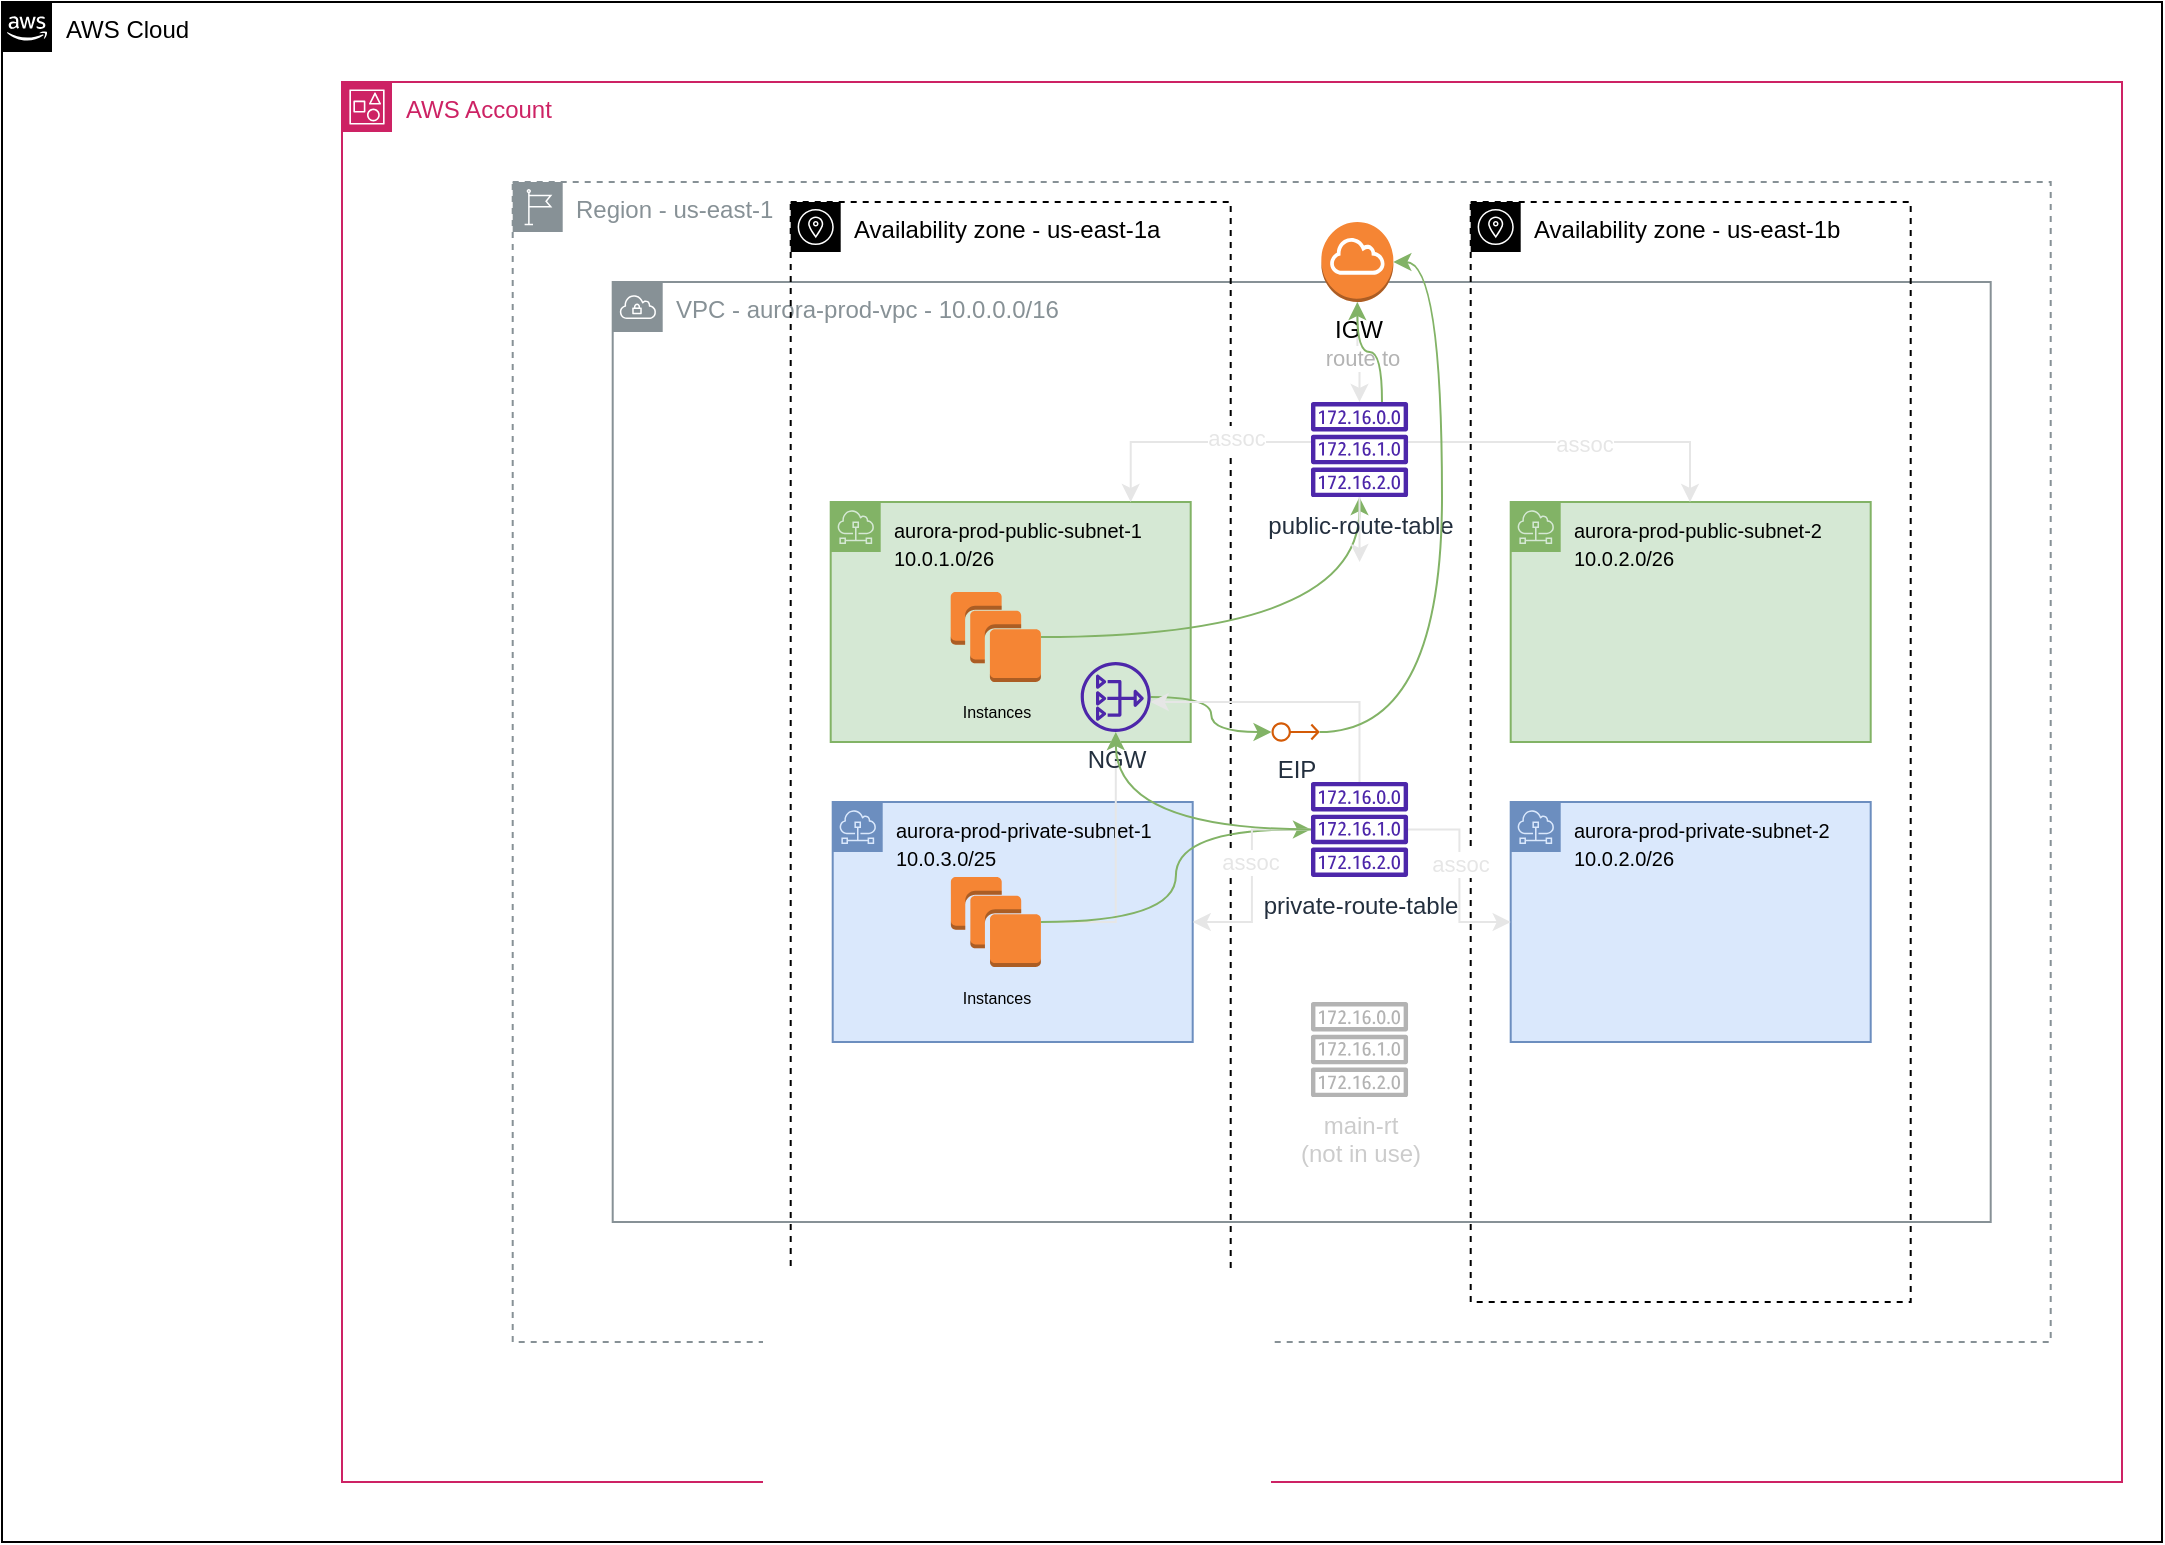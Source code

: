 <mxfile version="21.2.8" type="device">
  <diagram id="Ht1M8jgEwFfnCIfOTk4-" name="Page-1">
    <mxGraphModel dx="1184" dy="2261" grid="1" gridSize="10" guides="1" tooltips="1" connect="1" arrows="1" fold="1" page="1" pageScale="1" pageWidth="1169" pageHeight="827" math="0" shadow="0">
      <root>
        <mxCell id="0" />
        <mxCell id="1" parent="0" />
        <mxCell id="UEzPUAAOIrF-is8g5C7q-175" value="AWS Cloud" style="points=[[0,0],[0.25,0],[0.5,0],[0.75,0],[1,0],[1,0.25],[1,0.5],[1,0.75],[1,1],[0.75,1],[0.5,1],[0.25,1],[0,1],[0,0.75],[0,0.5],[0,0.25]];outlineConnect=0;html=1;whiteSpace=wrap;fontSize=12;fontStyle=0;shape=mxgraph.aws4.group;grIcon=mxgraph.aws4.group_aws_cloud_alt;verticalAlign=top;align=left;spacingLeft=30;dashed=0;labelBackgroundColor=#ffffff;container=0;pointerEvents=0;collapsible=0;recursiveResize=0;" parent="1" vertex="1">
          <mxGeometry x="40" y="-490" width="1080" height="770" as="geometry" />
        </mxCell>
        <mxCell id="yBIT4Z-B5Y2RuPXfhLnc-4" value="Region - us-east-1" style="sketch=0;outlineConnect=0;gradientColor=none;html=1;whiteSpace=wrap;fontSize=12;fontStyle=0;shape=mxgraph.aws4.group;grIcon=mxgraph.aws4.group_region;strokeColor=#879196;fillColor=none;verticalAlign=top;align=left;spacingLeft=30;fontColor=#879196;dashed=1;" parent="1" vertex="1">
          <mxGeometry x="295.35" y="-400" width="769" height="580" as="geometry" />
        </mxCell>
        <mxCell id="yBIT4Z-B5Y2RuPXfhLnc-3" value="VPC - aurora-prod-vpc - 10.0.0.0/16" style="sketch=0;outlineConnect=0;gradientColor=none;html=1;whiteSpace=wrap;fontSize=12;fontStyle=0;shape=mxgraph.aws4.group;grIcon=mxgraph.aws4.group_vpc;strokeColor=#879196;fillColor=none;verticalAlign=top;align=left;spacingLeft=30;fontColor=#879196;dashed=0;" parent="1" vertex="1">
          <mxGeometry x="345.35" y="-350" width="689" height="470" as="geometry" />
        </mxCell>
        <mxCell id="yBIT4Z-B5Y2RuPXfhLnc-7" value="Availability zone - us-east-1a" style="sketch=0;outlineConnect=0;html=1;whiteSpace=wrap;fontSize=12;fontStyle=0;shape=mxgraph.aws4.group;grIcon=mxgraph.aws4.group_availability_zone;verticalAlign=top;align=left;spacingLeft=30;dashed=1;fillColor=none;" parent="1" vertex="1">
          <mxGeometry x="434.35" y="-390" width="220" height="550" as="geometry" />
        </mxCell>
        <mxCell id="yBIT4Z-B5Y2RuPXfhLnc-18" value="&lt;font style=&quot;font-size: 10px;&quot;&gt;aurora-prod-public-subnet-1&lt;br&gt;10.0.1.0/26&lt;/font&gt;" style="sketch=0;outlineConnect=0;html=1;whiteSpace=wrap;fontSize=12;fontStyle=0;shape=mxgraph.aws4.group;grIcon=mxgraph.aws4.group_subnet;strokeColor=#82b366;fillColor=#d5e8d4;verticalAlign=top;align=left;spacingLeft=30;dashed=0;" parent="1" vertex="1">
          <mxGeometry x="454.35" y="-240" width="180" height="120" as="geometry" />
        </mxCell>
        <mxCell id="yBIT4Z-B5Y2RuPXfhLnc-30" value="AWS Account" style="points=[[0,0],[0.25,0],[0.5,0],[0.75,0],[1,0],[1,0.25],[1,0.5],[1,0.75],[1,1],[0.75,1],[0.5,1],[0.25,1],[0,1],[0,0.75],[0,0.5],[0,0.25]];outlineConnect=0;gradientColor=none;html=1;whiteSpace=wrap;fontSize=12;fontStyle=0;container=0;pointerEvents=0;collapsible=0;recursiveResize=0;shape=mxgraph.aws4.group;grIcon=mxgraph.aws4.group_account;strokeColor=#CD2264;fillColor=none;verticalAlign=top;align=left;spacingLeft=30;fontColor=#CD2264;dashed=0;" parent="1" vertex="1">
          <mxGeometry x="210" y="-450" width="890" height="700" as="geometry" />
        </mxCell>
        <mxCell id="3AZNlneF2ymg2nEj50It-28" style="edgeStyle=orthogonalEdgeStyle;rounded=0;orthogonalLoop=1;jettySize=auto;html=1;fillColor=#d5e8d4;strokeColor=#82b366;curved=1;" parent="1" source="yBIT4Z-B5Y2RuPXfhLnc-11" target="B61QVHAr3O2ggxZPTqZ4-12" edge="1">
          <mxGeometry relative="1" as="geometry">
            <mxPoint x="698.76" y="-190" as="targetPoint" />
          </mxGeometry>
        </mxCell>
        <mxCell id="yBIT4Z-B5Y2RuPXfhLnc-11" value="&lt;font style=&quot;font-size: 8px;&quot;&gt;Instances&lt;/font&gt;" style="outlineConnect=0;dashed=0;verticalLabelPosition=bottom;verticalAlign=top;align=center;html=1;shape=mxgraph.aws3.instances;fillColor=#F58534;gradientColor=none;" parent="1" vertex="1">
          <mxGeometry x="514.35" y="-195" width="45.09" height="45" as="geometry" />
        </mxCell>
        <mxCell id="yBIT4Z-B5Y2RuPXfhLnc-8" value="Availability zone - us-east-1b" style="sketch=0;outlineConnect=0;html=1;whiteSpace=wrap;fontSize=12;fontStyle=0;shape=mxgraph.aws4.group;grIcon=mxgraph.aws4.group_availability_zone;verticalAlign=top;align=left;spacingLeft=30;dashed=1;fillColor=none;" parent="1" vertex="1">
          <mxGeometry x="774.35" y="-390" width="220" height="550" as="geometry" />
        </mxCell>
        <mxCell id="yBIT4Z-B5Y2RuPXfhLnc-20" value="&lt;font style=&quot;font-size: 10px;&quot;&gt;aurora-prod-private-subnet-2&lt;br&gt;10.0.2.0/26&lt;/font&gt;" style="sketch=0;outlineConnect=0;html=1;whiteSpace=wrap;fontSize=12;fontStyle=0;shape=mxgraph.aws4.group;grIcon=mxgraph.aws4.group_subnet;strokeColor=#6c8ebf;fillColor=#dae8fc;verticalAlign=top;align=left;spacingLeft=30;dashed=0;" parent="1" vertex="1">
          <mxGeometry x="794.35" y="-90" width="180" height="120" as="geometry" />
        </mxCell>
        <mxCell id="yBIT4Z-B5Y2RuPXfhLnc-19" value="&lt;font style=&quot;font-size: 10px;&quot;&gt;aurora-prod-public-subnet-2&lt;br&gt;10.0.2.0/26&lt;/font&gt;" style="sketch=0;outlineConnect=0;html=1;whiteSpace=wrap;fontSize=12;fontStyle=0;shape=mxgraph.aws4.group;grIcon=mxgraph.aws4.group_subnet;strokeColor=#82b366;fillColor=#d5e8d4;verticalAlign=top;align=left;spacingLeft=30;dashed=0;" parent="1" vertex="1">
          <mxGeometry x="794.35" y="-240" width="180" height="120" as="geometry" />
        </mxCell>
        <mxCell id="yBIT4Z-B5Y2RuPXfhLnc-22" value="&lt;font style=&quot;font-size: 10px;&quot;&gt;aurora-prod-private-subnet-1&lt;br&gt;10.0.3.0/25&lt;/font&gt;" style="sketch=0;outlineConnect=0;html=1;whiteSpace=wrap;fontSize=12;fontStyle=0;shape=mxgraph.aws4.group;grIcon=mxgraph.aws4.group_subnet;strokeColor=#6c8ebf;fillColor=#dae8fc;verticalAlign=top;align=left;spacingLeft=30;dashed=0;" parent="1" vertex="1">
          <mxGeometry x="455.35" y="-90" width="180" height="120" as="geometry" />
        </mxCell>
        <mxCell id="B61QVHAr3O2ggxZPTqZ4-1" style="edgeStyle=orthogonalEdgeStyle;rounded=0;orthogonalLoop=1;jettySize=auto;html=1;fillColor=#f5f5f5;strokeColor=#E6E6E6;" parent="1" source="yBIT4Z-B5Y2RuPXfhLnc-23" target="q0p64vpD74poB3LRSCTM-6" edge="1">
          <mxGeometry relative="1" as="geometry" />
        </mxCell>
        <mxCell id="3AZNlneF2ymg2nEj50It-31" style="edgeStyle=orthogonalEdgeStyle;rounded=0;orthogonalLoop=1;jettySize=auto;html=1;curved=1;fillColor=#d5e8d4;strokeColor=#82b366;" parent="1" source="yBIT4Z-B5Y2RuPXfhLnc-23" target="B61QVHAr3O2ggxZPTqZ4-16" edge="1">
          <mxGeometry relative="1" as="geometry" />
        </mxCell>
        <mxCell id="yBIT4Z-B5Y2RuPXfhLnc-23" value="&lt;font style=&quot;font-size: 8px;&quot;&gt;Instances&lt;/font&gt;" style="outlineConnect=0;dashed=0;verticalLabelPosition=bottom;verticalAlign=top;align=center;html=1;shape=mxgraph.aws3.instances;fillColor=#F58534;gradientColor=none;" parent="1" vertex="1">
          <mxGeometry x="514.44" y="-52.5" width="45" height="45" as="geometry" />
        </mxCell>
        <mxCell id="B61QVHAr3O2ggxZPTqZ4-23" style="edgeStyle=orthogonalEdgeStyle;rounded=0;orthogonalLoop=1;jettySize=auto;html=1;fillColor=#f5f5f5;strokeColor=#E6E6E6;" parent="1" source="yBIT4Z-B5Y2RuPXfhLnc-5" target="B61QVHAr3O2ggxZPTqZ4-12" edge="1">
          <mxGeometry relative="1" as="geometry" />
        </mxCell>
        <mxCell id="3AZNlneF2ymg2nEj50It-9" value="&lt;font color=&quot;#b3b3b3&quot;&gt;route to&lt;/font&gt;" style="edgeLabel;html=1;align=center;verticalAlign=middle;resizable=0;points=[];" parent="B61QVHAr3O2ggxZPTqZ4-23" vertex="1" connectable="0">
          <mxGeometry x="0.116" y="1" relative="1" as="geometry">
            <mxPoint as="offset" />
          </mxGeometry>
        </mxCell>
        <mxCell id="yBIT4Z-B5Y2RuPXfhLnc-5" value="IGW" style="outlineConnect=0;dashed=0;verticalLabelPosition=bottom;verticalAlign=top;align=center;html=1;shape=mxgraph.aws3.internet_gateway;fillColor=#F58534;gradientColor=none;" parent="1" vertex="1">
          <mxGeometry x="699.67" y="-380" width="36" height="40" as="geometry" />
        </mxCell>
        <mxCell id="3AZNlneF2ymg2nEj50It-32" style="edgeStyle=orthogonalEdgeStyle;rounded=0;orthogonalLoop=1;jettySize=auto;html=1;fillColor=#d5e8d4;strokeColor=#82b366;curved=1;" parent="1" source="q0p64vpD74poB3LRSCTM-6" target="3AZNlneF2ymg2nEj50It-22" edge="1">
          <mxGeometry relative="1" as="geometry" />
        </mxCell>
        <mxCell id="q0p64vpD74poB3LRSCTM-6" value="NGW" style="sketch=0;outlineConnect=0;fontColor=#232F3E;gradientColor=none;fillColor=#4D27AA;strokeColor=none;dashed=0;verticalLabelPosition=bottom;verticalAlign=top;align=center;html=1;fontSize=12;fontStyle=0;aspect=fixed;pointerEvents=1;shape=mxgraph.aws4.nat_gateway;" parent="1" vertex="1">
          <mxGeometry x="579.35" y="-160" width="35" height="35" as="geometry" />
        </mxCell>
        <mxCell id="B61QVHAr3O2ggxZPTqZ4-13" style="edgeStyle=orthogonalEdgeStyle;rounded=0;orthogonalLoop=1;jettySize=auto;html=1;fillColor=#f5f5f5;strokeColor=#E6E6E6;" parent="1" source="B61QVHAr3O2ggxZPTqZ4-12" target="yBIT4Z-B5Y2RuPXfhLnc-18" edge="1">
          <mxGeometry relative="1" as="geometry">
            <Array as="points">
              <mxPoint x="604.35" y="-270" />
            </Array>
          </mxGeometry>
        </mxCell>
        <mxCell id="3AZNlneF2ymg2nEj50It-6" value="&lt;font&gt;assoc&lt;/font&gt;" style="edgeLabel;html=1;align=center;verticalAlign=middle;resizable=0;points=[];fontColor=#E6E6E6;" parent="B61QVHAr3O2ggxZPTqZ4-13" vertex="1" connectable="0">
          <mxGeometry x="-0.376" y="-2" relative="1" as="geometry">
            <mxPoint as="offset" />
          </mxGeometry>
        </mxCell>
        <mxCell id="B61QVHAr3O2ggxZPTqZ4-14" style="edgeStyle=orthogonalEdgeStyle;rounded=0;orthogonalLoop=1;jettySize=auto;html=1;fillColor=#f5f5f5;strokeColor=#E6E6E6;" parent="1" source="B61QVHAr3O2ggxZPTqZ4-12" target="yBIT4Z-B5Y2RuPXfhLnc-19" edge="1">
          <mxGeometry relative="1" as="geometry">
            <Array as="points">
              <mxPoint x="884" y="-270" />
            </Array>
          </mxGeometry>
        </mxCell>
        <mxCell id="3AZNlneF2ymg2nEj50It-5" value="&lt;font&gt;assoc&lt;/font&gt;" style="edgeLabel;html=1;align=center;verticalAlign=middle;resizable=0;points=[];fontColor=#E6E6E6;" parent="B61QVHAr3O2ggxZPTqZ4-14" vertex="1" connectable="0">
          <mxGeometry x="0.021" y="-1" relative="1" as="geometry">
            <mxPoint as="offset" />
          </mxGeometry>
        </mxCell>
        <mxCell id="B61QVHAr3O2ggxZPTqZ4-24" style="edgeStyle=orthogonalEdgeStyle;rounded=0;orthogonalLoop=1;jettySize=auto;html=1;strokeColor=#E6E6E6;" parent="1" source="B61QVHAr3O2ggxZPTqZ4-12" edge="1">
          <mxGeometry relative="1" as="geometry">
            <mxPoint x="718.8" y="-210.0" as="targetPoint" />
          </mxGeometry>
        </mxCell>
        <mxCell id="3AZNlneF2ymg2nEj50It-30" style="edgeStyle=orthogonalEdgeStyle;rounded=0;orthogonalLoop=1;jettySize=auto;html=1;entryX=0.5;entryY=1;entryDx=0;entryDy=0;entryPerimeter=0;curved=1;fillColor=#d5e8d4;strokeColor=#82b366;" parent="1" source="B61QVHAr3O2ggxZPTqZ4-12" target="yBIT4Z-B5Y2RuPXfhLnc-5" edge="1">
          <mxGeometry relative="1" as="geometry">
            <Array as="points">
              <mxPoint x="730" y="-315" />
              <mxPoint x="718" y="-315" />
            </Array>
          </mxGeometry>
        </mxCell>
        <mxCell id="B61QVHAr3O2ggxZPTqZ4-12" value="public-route-table" style="sketch=0;outlineConnect=0;fontColor=#232F3E;gradientColor=none;fillColor=#4D27AA;strokeColor=none;dashed=0;verticalLabelPosition=bottom;verticalAlign=top;align=center;html=1;fontSize=12;fontStyle=0;aspect=fixed;pointerEvents=1;shape=mxgraph.aws4.route_table;" parent="1" vertex="1">
          <mxGeometry x="694.35" y="-290" width="48.82" height="47.56" as="geometry" />
        </mxCell>
        <mxCell id="B61QVHAr3O2ggxZPTqZ4-17" style="edgeStyle=orthogonalEdgeStyle;rounded=0;orthogonalLoop=1;jettySize=auto;html=1;fillColor=#f5f5f5;strokeColor=#E6E6E6;" parent="1" source="B61QVHAr3O2ggxZPTqZ4-16" target="yBIT4Z-B5Y2RuPXfhLnc-22" edge="1">
          <mxGeometry relative="1" as="geometry" />
        </mxCell>
        <mxCell id="3AZNlneF2ymg2nEj50It-7" value="&lt;font color=&quot;#e6e6e6&quot;&gt;assoc&lt;/font&gt;" style="edgeLabel;html=1;align=center;verticalAlign=middle;resizable=0;points=[];" parent="B61QVHAr3O2ggxZPTqZ4-17" vertex="1" connectable="0">
          <mxGeometry x="0.281" y="-1" relative="1" as="geometry">
            <mxPoint y="-22" as="offset" />
          </mxGeometry>
        </mxCell>
        <mxCell id="B61QVHAr3O2ggxZPTqZ4-18" style="edgeStyle=orthogonalEdgeStyle;rounded=0;orthogonalLoop=1;jettySize=auto;html=1;fillColor=#f5f5f5;strokeColor=#E6E6E6;" parent="1" source="B61QVHAr3O2ggxZPTqZ4-16" target="yBIT4Z-B5Y2RuPXfhLnc-20" edge="1">
          <mxGeometry relative="1" as="geometry" />
        </mxCell>
        <mxCell id="3AZNlneF2ymg2nEj50It-8" value="&lt;font&gt;assoc&lt;/font&gt;" style="edgeLabel;html=1;align=center;verticalAlign=middle;resizable=0;points=[];fontColor=#E6E6E6;" parent="B61QVHAr3O2ggxZPTqZ4-18" vertex="1" connectable="0">
          <mxGeometry x="-0.209" relative="1" as="geometry">
            <mxPoint y="4" as="offset" />
          </mxGeometry>
        </mxCell>
        <mxCell id="B61QVHAr3O2ggxZPTqZ4-20" style="edgeStyle=orthogonalEdgeStyle;rounded=0;orthogonalLoop=1;jettySize=auto;html=1;fillColor=#f5f5f5;strokeColor=#E6E6E6;" parent="1" source="B61QVHAr3O2ggxZPTqZ4-16" target="q0p64vpD74poB3LRSCTM-6" edge="1">
          <mxGeometry relative="1" as="geometry">
            <Array as="points">
              <mxPoint x="718.35" y="-140" />
            </Array>
          </mxGeometry>
        </mxCell>
        <mxCell id="3AZNlneF2ymg2nEj50It-34" style="edgeStyle=orthogonalEdgeStyle;rounded=0;orthogonalLoop=1;jettySize=auto;html=1;curved=1;fillColor=#d5e8d4;strokeColor=#82b366;" parent="1" source="B61QVHAr3O2ggxZPTqZ4-16" target="q0p64vpD74poB3LRSCTM-6" edge="1">
          <mxGeometry relative="1" as="geometry" />
        </mxCell>
        <mxCell id="B61QVHAr3O2ggxZPTqZ4-16" value="private-route-table" style="sketch=0;outlineConnect=0;fontColor=#232F3E;gradientColor=none;fillColor=#4D27AA;strokeColor=none;dashed=0;verticalLabelPosition=bottom;verticalAlign=top;align=center;html=1;fontSize=12;fontStyle=0;aspect=fixed;pointerEvents=1;shape=mxgraph.aws4.route_table;" parent="1" vertex="1">
          <mxGeometry x="694.35" y="-100.06" width="48.82" height="47.56" as="geometry" />
        </mxCell>
        <mxCell id="3AZNlneF2ymg2nEj50It-35" style="edgeStyle=orthogonalEdgeStyle;rounded=0;orthogonalLoop=1;jettySize=auto;html=1;curved=1;fillColor=#d5e8d4;strokeColor=#82b366;" parent="1" source="3AZNlneF2ymg2nEj50It-22" target="yBIT4Z-B5Y2RuPXfhLnc-5" edge="1">
          <mxGeometry relative="1" as="geometry">
            <Array as="points">
              <mxPoint x="760" y="-125" />
              <mxPoint x="760" y="-360" />
            </Array>
          </mxGeometry>
        </mxCell>
        <mxCell id="3AZNlneF2ymg2nEj50It-22" value="EIP" style="sketch=0;outlineConnect=0;fontColor=#232F3E;gradientColor=none;fillColor=#D45B07;strokeColor=none;dashed=0;verticalLabelPosition=bottom;verticalAlign=top;align=center;html=1;fontSize=12;fontStyle=0;aspect=fixed;pointerEvents=1;shape=mxgraph.aws4.elastic_ip_address;" parent="1" vertex="1">
          <mxGeometry x="674.76" y="-130" width="24" height="10" as="geometry" />
        </mxCell>
        <mxCell id="3AZNlneF2ymg2nEj50It-26" value="&lt;font color=&quot;#cccccc&quot;&gt;main-rt&lt;br&gt;(not in use)&lt;/font&gt;" style="sketch=0;outlineConnect=0;fontColor=#232F3E;gradientColor=none;fillColor=#B3B3B3;strokeColor=none;dashed=0;verticalLabelPosition=bottom;verticalAlign=top;align=center;html=1;fontSize=12;fontStyle=0;aspect=fixed;pointerEvents=1;shape=mxgraph.aws4.route_table;" parent="1" vertex="1">
          <mxGeometry x="694.35" y="10" width="48.82" height="47.56" as="geometry" />
        </mxCell>
      </root>
    </mxGraphModel>
  </diagram>
</mxfile>
